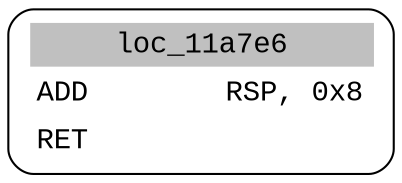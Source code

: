 digraph asm_graph {
1941 [
shape="Mrecord" fontname="Courier New"label =<<table border="0" cellborder="0" cellpadding="3"><tr><td align="center" colspan="2" bgcolor="grey">loc_11a7e6</td></tr><tr><td align="left">ADD        RSP, 0x8</td></tr><tr><td align="left">RET        </td></tr></table>> ];
}